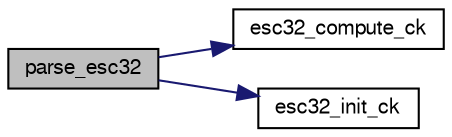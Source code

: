 digraph "parse_esc32"
{
  edge [fontname="FreeSans",fontsize="10",labelfontname="FreeSans",labelfontsize="10"];
  node [fontname="FreeSans",fontsize="10",shape=record];
  rankdir="LR";
  Node1 [label="parse_esc32",height=0.2,width=0.4,color="black", fillcolor="grey75", style="filled", fontcolor="black"];
  Node1 -> Node2 [color="midnightblue",fontsize="10",style="solid",fontname="FreeSans"];
  Node2 [label="esc32_compute_ck",height=0.2,width=0.4,color="black", fillcolor="white", style="filled",URL="$esc32_8c.html#a88897b468177d67d2faa5249143ac02e"];
  Node1 -> Node3 [color="midnightblue",fontsize="10",style="solid",fontname="FreeSans"];
  Node3 [label="esc32_init_ck",height=0.2,width=0.4,color="black", fillcolor="white", style="filled",URL="$esc32_8c.html#a65f00421365684cb4955f3771a8b7adb"];
}
